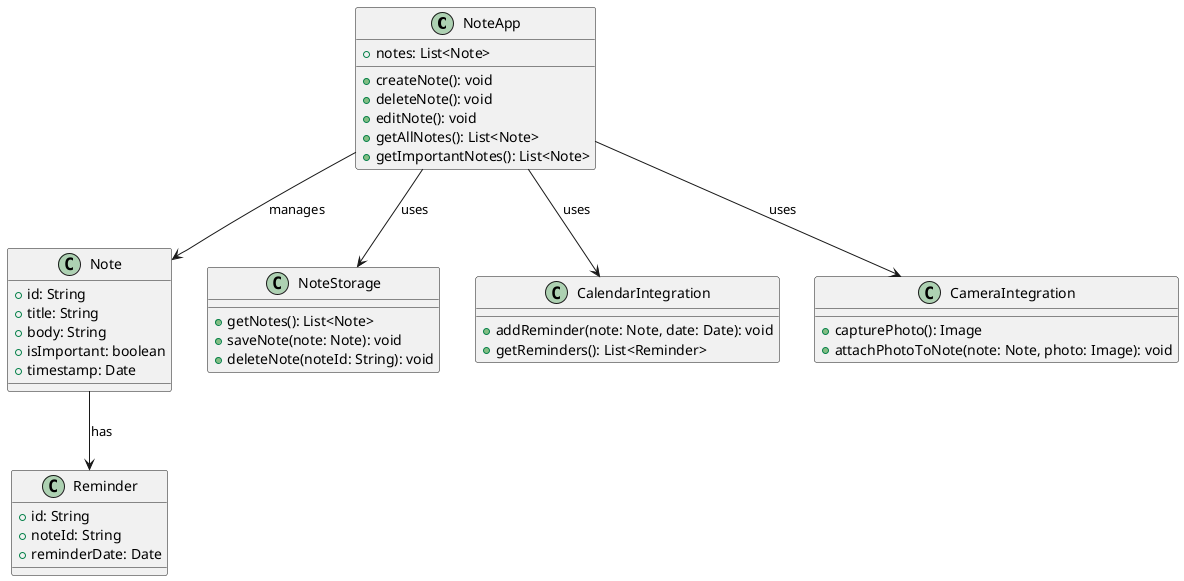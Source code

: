 @startuml

' Hauptklasse der Anwendung
class NoteApp {
  +notes: List<Note>
  +createNote(): void
  +deleteNote(): void
  +editNote(): void
  +getAllNotes(): List<Note>
  +getImportantNotes(): List<Note>
}

' Klasse zur Darstellung einzelner Notizen
class Note {
  +id: String
  +title: String
  +body: String
  +isImportant: boolean
  +timestamp: Date
}

' Klasse für die Speicherung von Notizen
class NoteStorage {
  +getNotes(): List<Note>
  +saveNote(note: Note): void
  +deleteNote(noteId: String): void
}

' Klasse für die Kalendereinbindung
class CalendarIntegration {
  +addReminder(note: Note, date: Date): void
  +getReminders(): List<Reminder>
}

' Klasse zur Darstellung einer Erinnerung
class Reminder {
  +id: String
  +noteId: String
  +reminderDate: Date
}

' Klasse für die Kameraintegration
class CameraIntegration {
  +capturePhoto(): Image
  +attachPhotoToNote(note: Note, photo: Image): void
}

' Verbindungen zwischen den Klassen
NoteApp --> Note : manages
NoteApp --> NoteStorage : uses
NoteApp --> CalendarIntegration : uses
Note --> Reminder : has
NoteApp --> CameraIntegration : uses

@enduml